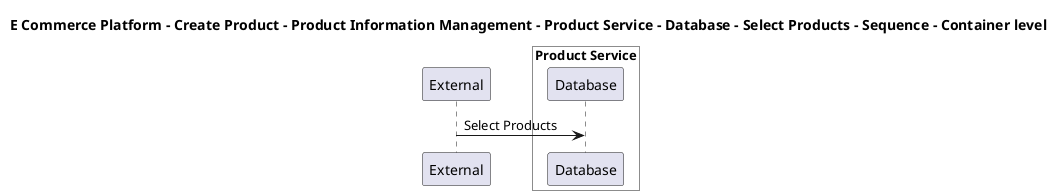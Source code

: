 @startuml

title E Commerce Platform - Create Product - Product Information Management - Product Service - Database - Select Products - Sequence - Container level

participant "External" as C4InterFlow.SoftwareSystems.ExternalSystem

box "Product Service" #White
    participant "Database" as ECommercePlatform.CreateProduct.ProductInformationManagement.SoftwareSystems.ProductService.Containers.Database
end box


C4InterFlow.SoftwareSystems.ExternalSystem -> ECommercePlatform.CreateProduct.ProductInformationManagement.SoftwareSystems.ProductService.Containers.Database : Select Products


@enduml
